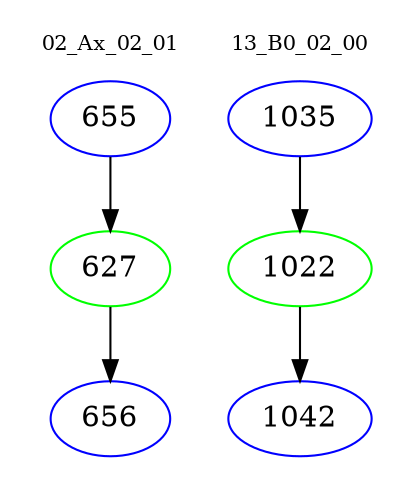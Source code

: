 digraph{
subgraph cluster_0 {
color = white
label = "02_Ax_02_01";
fontsize=10;
T0_655 [label="655", color="blue"]
T0_655 -> T0_627 [color="black"]
T0_627 [label="627", color="green"]
T0_627 -> T0_656 [color="black"]
T0_656 [label="656", color="blue"]
}
subgraph cluster_1 {
color = white
label = "13_B0_02_00";
fontsize=10;
T1_1035 [label="1035", color="blue"]
T1_1035 -> T1_1022 [color="black"]
T1_1022 [label="1022", color="green"]
T1_1022 -> T1_1042 [color="black"]
T1_1042 [label="1042", color="blue"]
}
}
